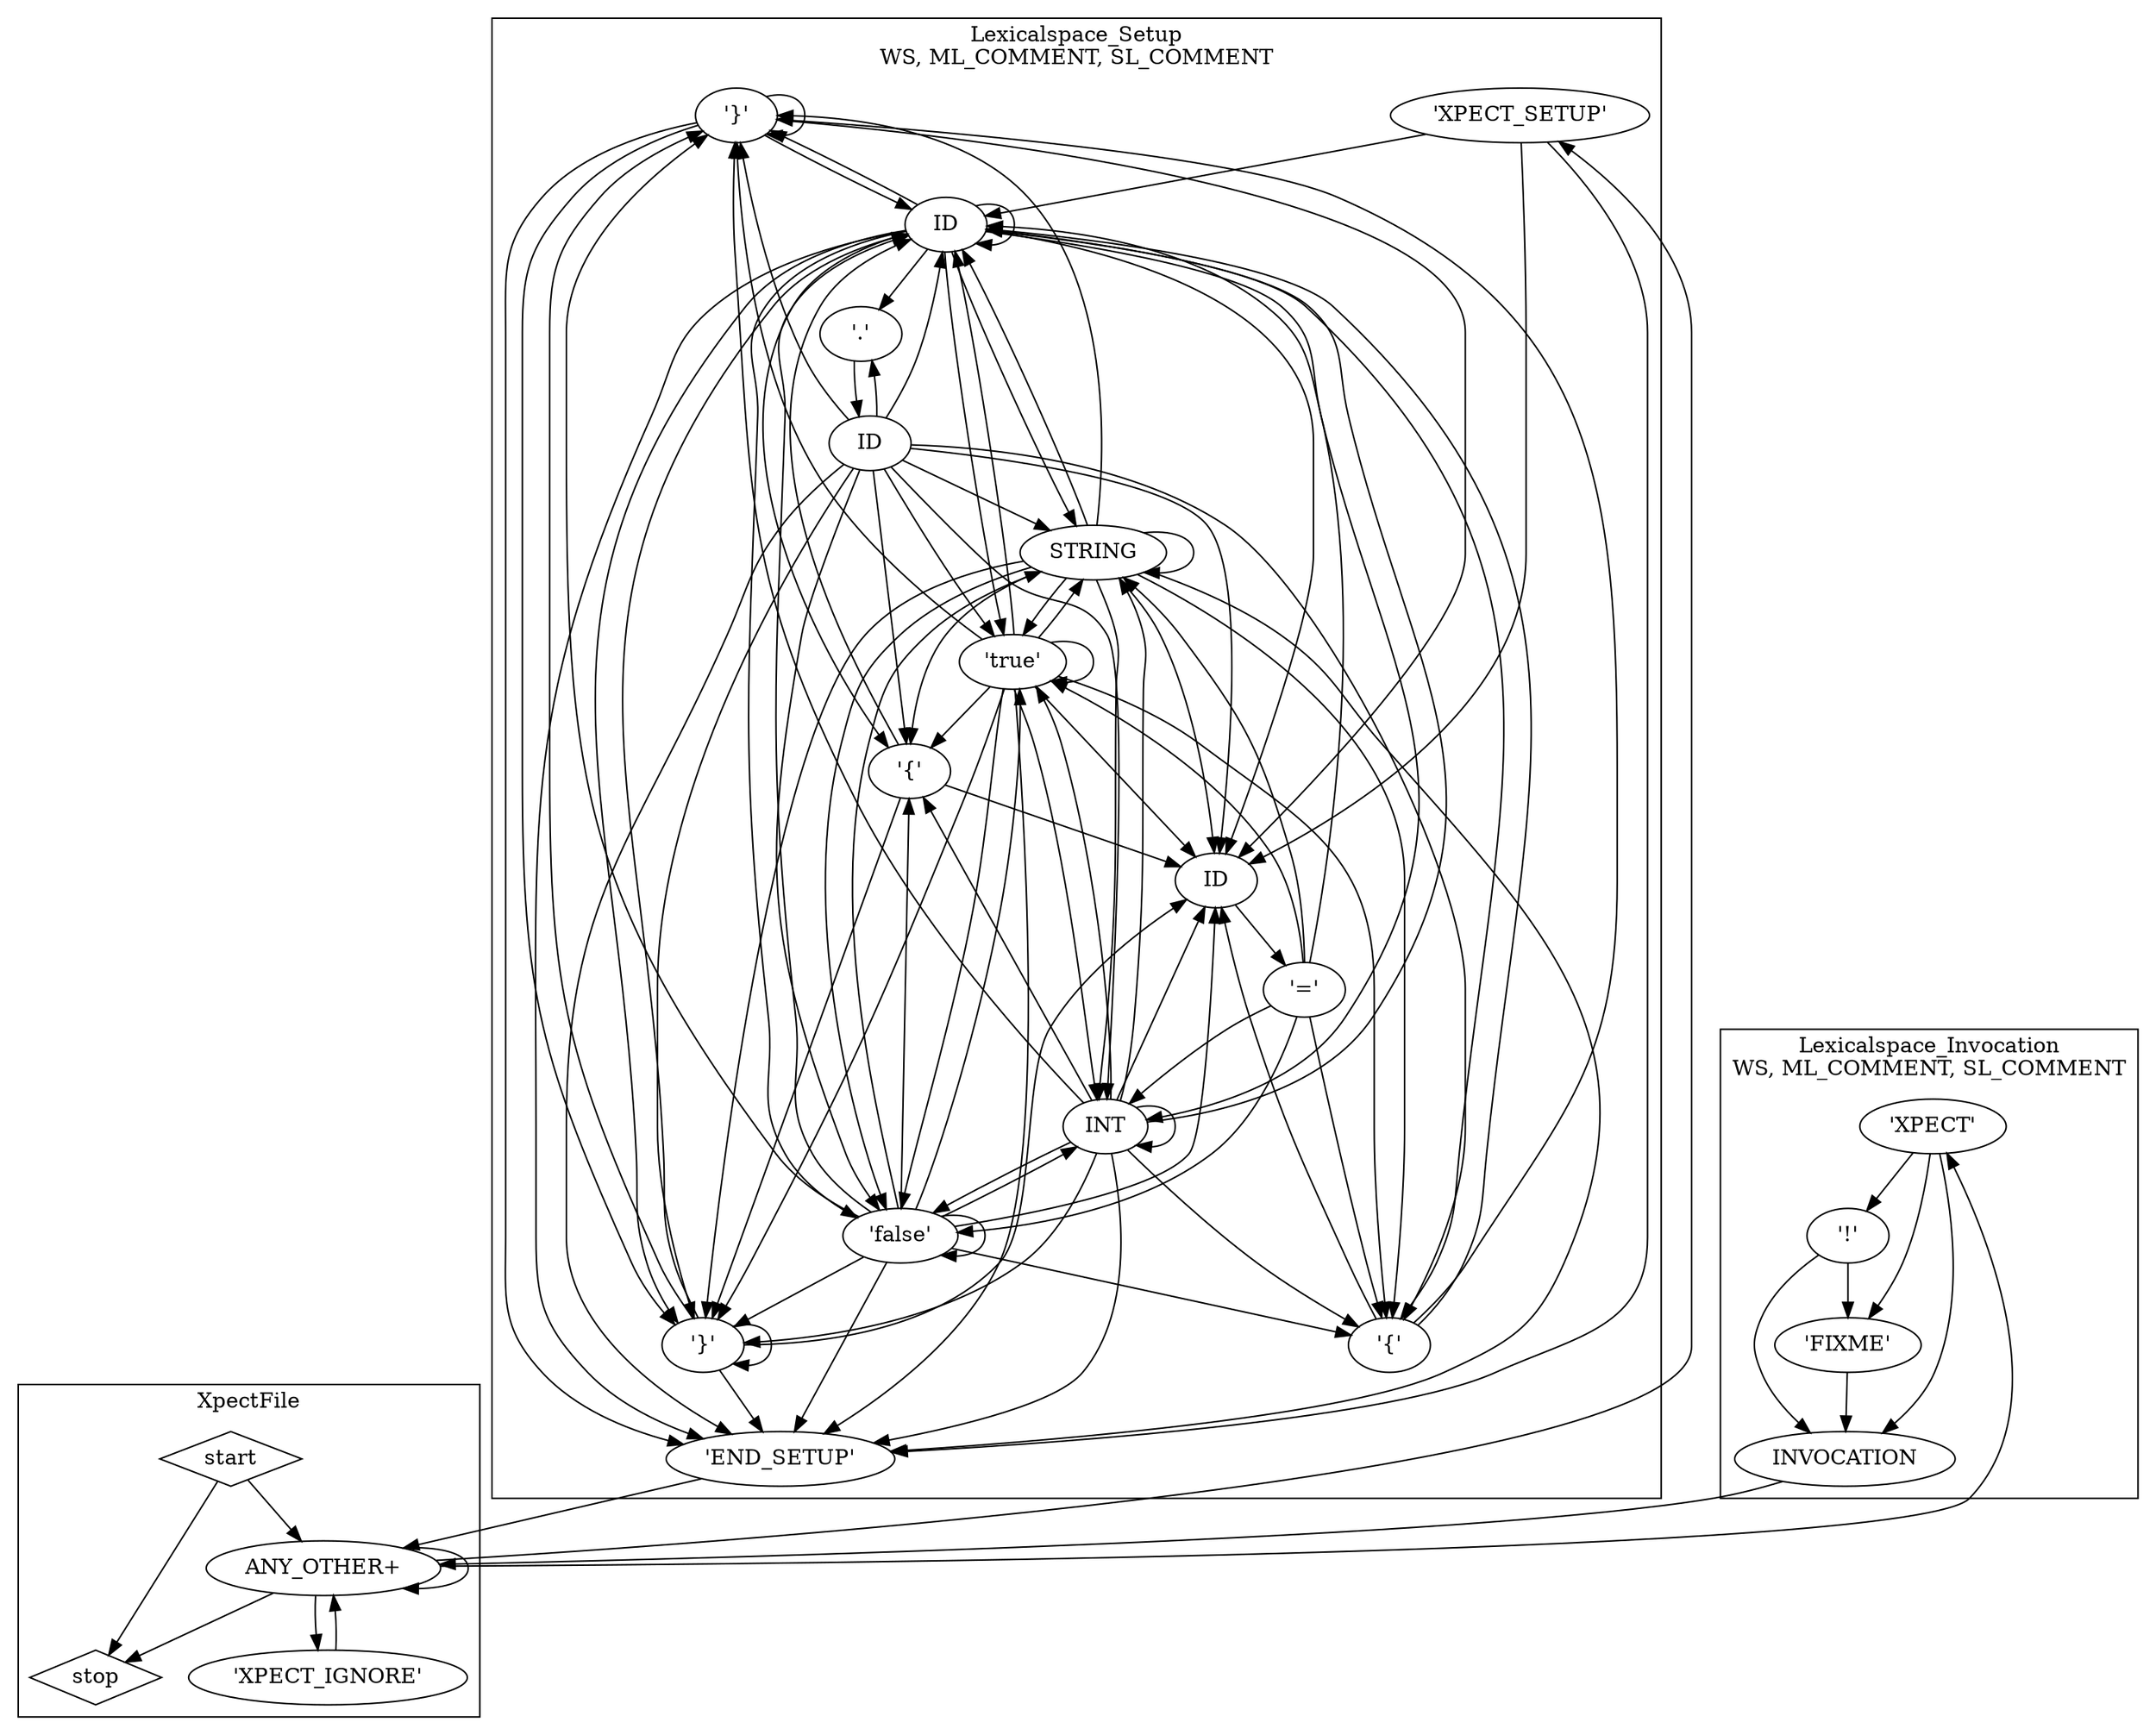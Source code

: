 ## This is a Graphviz .dot file (http://www.graphviz.org/)
## You can use the command 'dot -Tpdf this.dot > out.pdf' to render it.
digraph G {
subgraph cluster_lexicalgroup440472115 {
label="XpectFile\n";
tokennfastate1922613977 [shape=diamond,label=start];
tokennfastate1684834090 [label="'XPECT_IGNORE'"];
tokennfastate496751830 [shape=diamond,label=stop];
tokennfastate933837244 [label="ANY_OTHER+"];
}

subgraph cluster_lexicalgroup1300528434 {
label="Lexicalspace_Setup\nWS, ML_COMMENT, SL_COMMENT";
tokennfastate1798538641 [label="'}'"];
tokennfastate1521743377 [label=INT];
tokennfastate597410879 [label="'='"];
tokennfastate1445093476 [label=ID];
tokennfastate1823741948 [label=ID];
tokennfastate1960277755 [label="'.'"];
tokennfastate1152013701 [label="'false'"];
tokennfastate930921902 [label="'XPECT_SETUP'"];
tokennfastate305047772 [label="'{'"];
tokennfastate1669546416 [label="'}'"];
tokennfastate87785224 [label=ID];
tokennfastate2036515285 [label="'END_SETUP'"];
tokennfastate585212380 [label="'{'"];
tokennfastate347396363 [label="'true'"];
tokennfastate1080945842 [label=STRING];
}

subgraph cluster_lexicalgroup1792088662 {
label="Lexicalspace_Invocation\nWS, ML_COMMENT, SL_COMMENT";
tokennfastate1090329208 [label="'FIXME'"];
tokennfastate661943548 [label="'XPECT'"];
tokennfastate859984241 [label=INVOCATION];
tokennfastate205300866 [label="'!'"];
}

tokennfastate1922613977->tokennfastate496751830 [];
tokennfastate1922613977->tokennfastate933837244 [];
tokennfastate1684834090->tokennfastate933837244 [];
tokennfastate933837244->tokennfastate1684834090 [];
tokennfastate933837244->tokennfastate930921902 [];
tokennfastate933837244->tokennfastate661943548 [];
tokennfastate933837244->tokennfastate496751830 [];
tokennfastate933837244->tokennfastate933837244 [];
tokennfastate1798538641->tokennfastate1669546416 [];
tokennfastate1798538641->tokennfastate1445093476 [];
tokennfastate1798538641->tokennfastate87785224 [];
tokennfastate1798538641->tokennfastate1798538641 [];
tokennfastate1798538641->tokennfastate2036515285 [];
tokennfastate1521743377->tokennfastate305047772 [];
tokennfastate1521743377->tokennfastate1669546416 [];
tokennfastate1521743377->tokennfastate1445093476 [];
tokennfastate1521743377->tokennfastate87785224 [];
tokennfastate1521743377->tokennfastate1798538641 [];
tokennfastate1521743377->tokennfastate2036515285 [];
tokennfastate1521743377->tokennfastate585212380 [];
tokennfastate1521743377->tokennfastate347396363 [];
tokennfastate1521743377->tokennfastate1152013701 [];
tokennfastate1521743377->tokennfastate1521743377 [];
tokennfastate1521743377->tokennfastate1080945842 [];
tokennfastate597410879->tokennfastate1445093476 [];
tokennfastate597410879->tokennfastate305047772 [];
tokennfastate597410879->tokennfastate347396363 [];
tokennfastate597410879->tokennfastate1152013701 [];
tokennfastate597410879->tokennfastate1521743377 [];
tokennfastate597410879->tokennfastate1080945842 [];
tokennfastate1445093476->tokennfastate2036515285 [];
tokennfastate1445093476->tokennfastate1445093476 [];
tokennfastate1445093476->tokennfastate87785224 [];
tokennfastate1445093476->tokennfastate1960277755 [];
tokennfastate1445093476->tokennfastate1669546416 [];
tokennfastate1445093476->tokennfastate1798538641 [];
tokennfastate1445093476->tokennfastate347396363 [];
tokennfastate1445093476->tokennfastate1152013701 [];
tokennfastate1445093476->tokennfastate1521743377 [];
tokennfastate1445093476->tokennfastate1080945842 [];
tokennfastate1445093476->tokennfastate305047772 [];
tokennfastate1445093476->tokennfastate585212380 [];
tokennfastate1823741948->tokennfastate585212380 [];
tokennfastate1823741948->tokennfastate347396363 [];
tokennfastate1823741948->tokennfastate1152013701 [];
tokennfastate1823741948->tokennfastate1521743377 [];
tokennfastate1823741948->tokennfastate1080945842 [];
tokennfastate1823741948->tokennfastate1669546416 [];
tokennfastate1823741948->tokennfastate1445093476 [];
tokennfastate1823741948->tokennfastate87785224 [];
tokennfastate1823741948->tokennfastate1798538641 [];
tokennfastate1823741948->tokennfastate2036515285 [];
tokennfastate1823741948->tokennfastate305047772 [];
tokennfastate1823741948->tokennfastate1960277755 [];
tokennfastate1960277755->tokennfastate1823741948 [];
tokennfastate1152013701->tokennfastate305047772 [];
tokennfastate1152013701->tokennfastate1669546416 [];
tokennfastate1152013701->tokennfastate1445093476 [];
tokennfastate1152013701->tokennfastate87785224 [];
tokennfastate1152013701->tokennfastate1798538641 [];
tokennfastate1152013701->tokennfastate2036515285 [];
tokennfastate1152013701->tokennfastate585212380 [];
tokennfastate1152013701->tokennfastate347396363 [];
tokennfastate1152013701->tokennfastate1152013701 [];
tokennfastate1152013701->tokennfastate1521743377 [];
tokennfastate1152013701->tokennfastate1080945842 [];
tokennfastate930921902->tokennfastate2036515285 [];
tokennfastate930921902->tokennfastate1445093476 [];
tokennfastate930921902->tokennfastate87785224 [];
tokennfastate305047772->tokennfastate1798538641 [];
tokennfastate305047772->tokennfastate87785224 [];
tokennfastate305047772->tokennfastate1445093476 [];
tokennfastate1669546416->tokennfastate2036515285 [];
tokennfastate1669546416->tokennfastate1445093476 [];
tokennfastate1669546416->tokennfastate87785224 [];
tokennfastate1669546416->tokennfastate1669546416 [];
tokennfastate1669546416->tokennfastate1798538641 [];
tokennfastate87785224->tokennfastate597410879 [];
tokennfastate2036515285->tokennfastate933837244 [];
tokennfastate585212380->tokennfastate1669546416 [];
tokennfastate585212380->tokennfastate1445093476 [];
tokennfastate585212380->tokennfastate87785224 [];
tokennfastate347396363->tokennfastate305047772 [];
tokennfastate347396363->tokennfastate1669546416 [];
tokennfastate347396363->tokennfastate1445093476 [];
tokennfastate347396363->tokennfastate87785224 [];
tokennfastate347396363->tokennfastate1798538641 [];
tokennfastate347396363->tokennfastate2036515285 [];
tokennfastate347396363->tokennfastate585212380 [];
tokennfastate347396363->tokennfastate347396363 [];
tokennfastate347396363->tokennfastate1152013701 [];
tokennfastate347396363->tokennfastate1521743377 [];
tokennfastate347396363->tokennfastate1080945842 [];
tokennfastate1080945842->tokennfastate305047772 [];
tokennfastate1080945842->tokennfastate1669546416 [];
tokennfastate1080945842->tokennfastate1445093476 [];
tokennfastate1080945842->tokennfastate87785224 [];
tokennfastate1080945842->tokennfastate1798538641 [];
tokennfastate1080945842->tokennfastate2036515285 [];
tokennfastate1080945842->tokennfastate585212380 [];
tokennfastate1080945842->tokennfastate347396363 [];
tokennfastate1080945842->tokennfastate1152013701 [];
tokennfastate1080945842->tokennfastate1521743377 [];
tokennfastate1080945842->tokennfastate1080945842 [];
tokennfastate1090329208->tokennfastate859984241 [];
tokennfastate661943548->tokennfastate859984241 [];
tokennfastate661943548->tokennfastate205300866 [];
tokennfastate661943548->tokennfastate1090329208 [];
tokennfastate859984241->tokennfastate933837244 [];
tokennfastate205300866->tokennfastate859984241 [];
tokennfastate205300866->tokennfastate1090329208 [];
}

